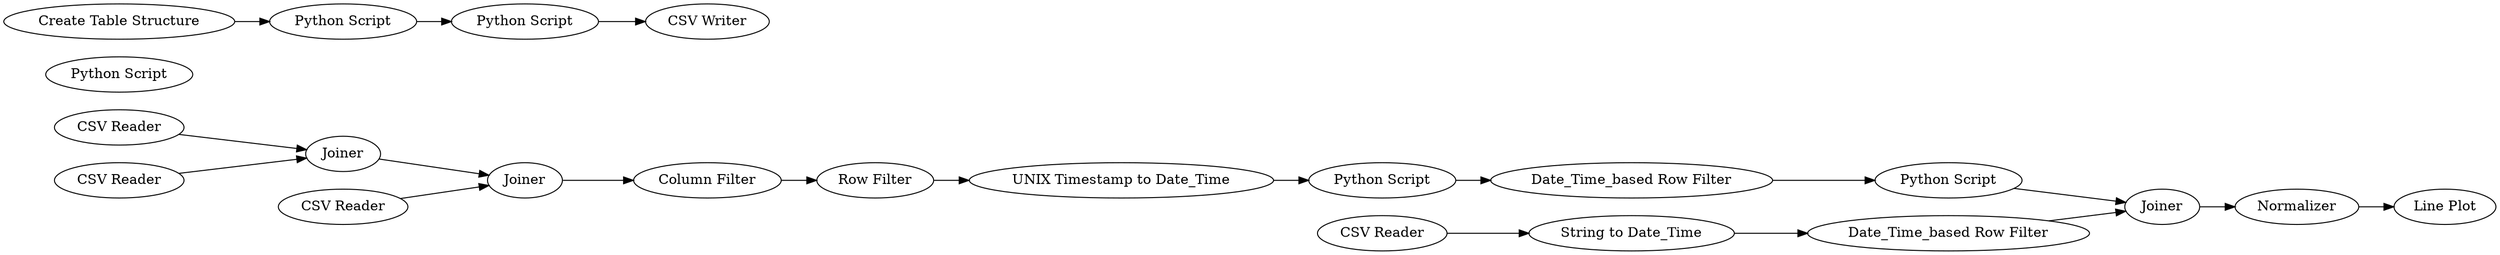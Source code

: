 digraph {
	1 [label="CSV Reader"]
	2 [label="CSV Reader"]
	3 [label="CSV Reader"]
	4 [label=Joiner]
	5 [label=Joiner]
	6 [label="Column Filter"]
	7 [label="Row Filter"]
	8 [label="Python Script"]
	9 [label="CSV Reader"]
	11 [label="String to Date_Time"]
	12 [label="Date_Time_based Row Filter"]
	13 [label="UNIX Timestamp to Date_Time"]
	16 [label="Python Script"]
	18 [label="Date_Time_based Row Filter"]
	19 [label=Joiner]
	21 [label="Line Plot"]
	22 [label=Normalizer]
	23 [label="Python Script"]
	26 [label="CSV Writer"]
	54 [label="Python Script"]
	55 [label="Create Table Structure"]
	56 [label="Python Script"]
	1 -> 5
	2 -> 5
	3 -> 4
	4 -> 6
	5 -> 4
	6 -> 7
	7 -> 13
	9 -> 11
	11 -> 12
	12 -> 19
	13 -> 16
	16 -> 18
	18 -> 23
	19 -> 22
	22 -> 21
	23 -> 19
	54 -> 56
	55 -> 54
	56 -> 26
	rankdir=LR
}
